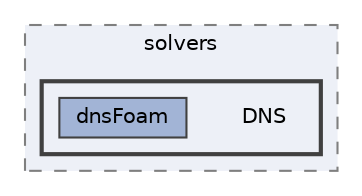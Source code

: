 digraph "applications/solvers/DNS"
{
 // LATEX_PDF_SIZE
  bgcolor="transparent";
  edge [fontname=Helvetica,fontsize=10,labelfontname=Helvetica,labelfontsize=10];
  node [fontname=Helvetica,fontsize=10,shape=box,height=0.2,width=0.4];
  compound=true
  subgraph clusterdir_fdd174abb8ada244b49e98779c87ac3c {
    graph [ bgcolor="#edf0f7", pencolor="grey50", label="solvers", fontname=Helvetica,fontsize=10 style="filled,dashed", URL="dir_fdd174abb8ada244b49e98779c87ac3c.html",tooltip=""]
  subgraph clusterdir_cd92214bc98a4694331953f5bfc53511 {
    graph [ bgcolor="#edf0f7", pencolor="grey25", label="", fontname=Helvetica,fontsize=10 style="filled,bold", URL="dir_cd92214bc98a4694331953f5bfc53511.html",tooltip=""]
    dir_cd92214bc98a4694331953f5bfc53511 [shape=plaintext, label="DNS"];
  dir_86649e9769991d19bbf486690d08bde1 [label="dnsFoam", fillcolor="#a2b4d6", color="grey25", style="filled", URL="dir_86649e9769991d19bbf486690d08bde1.html",tooltip=""];
  }
  }
}
